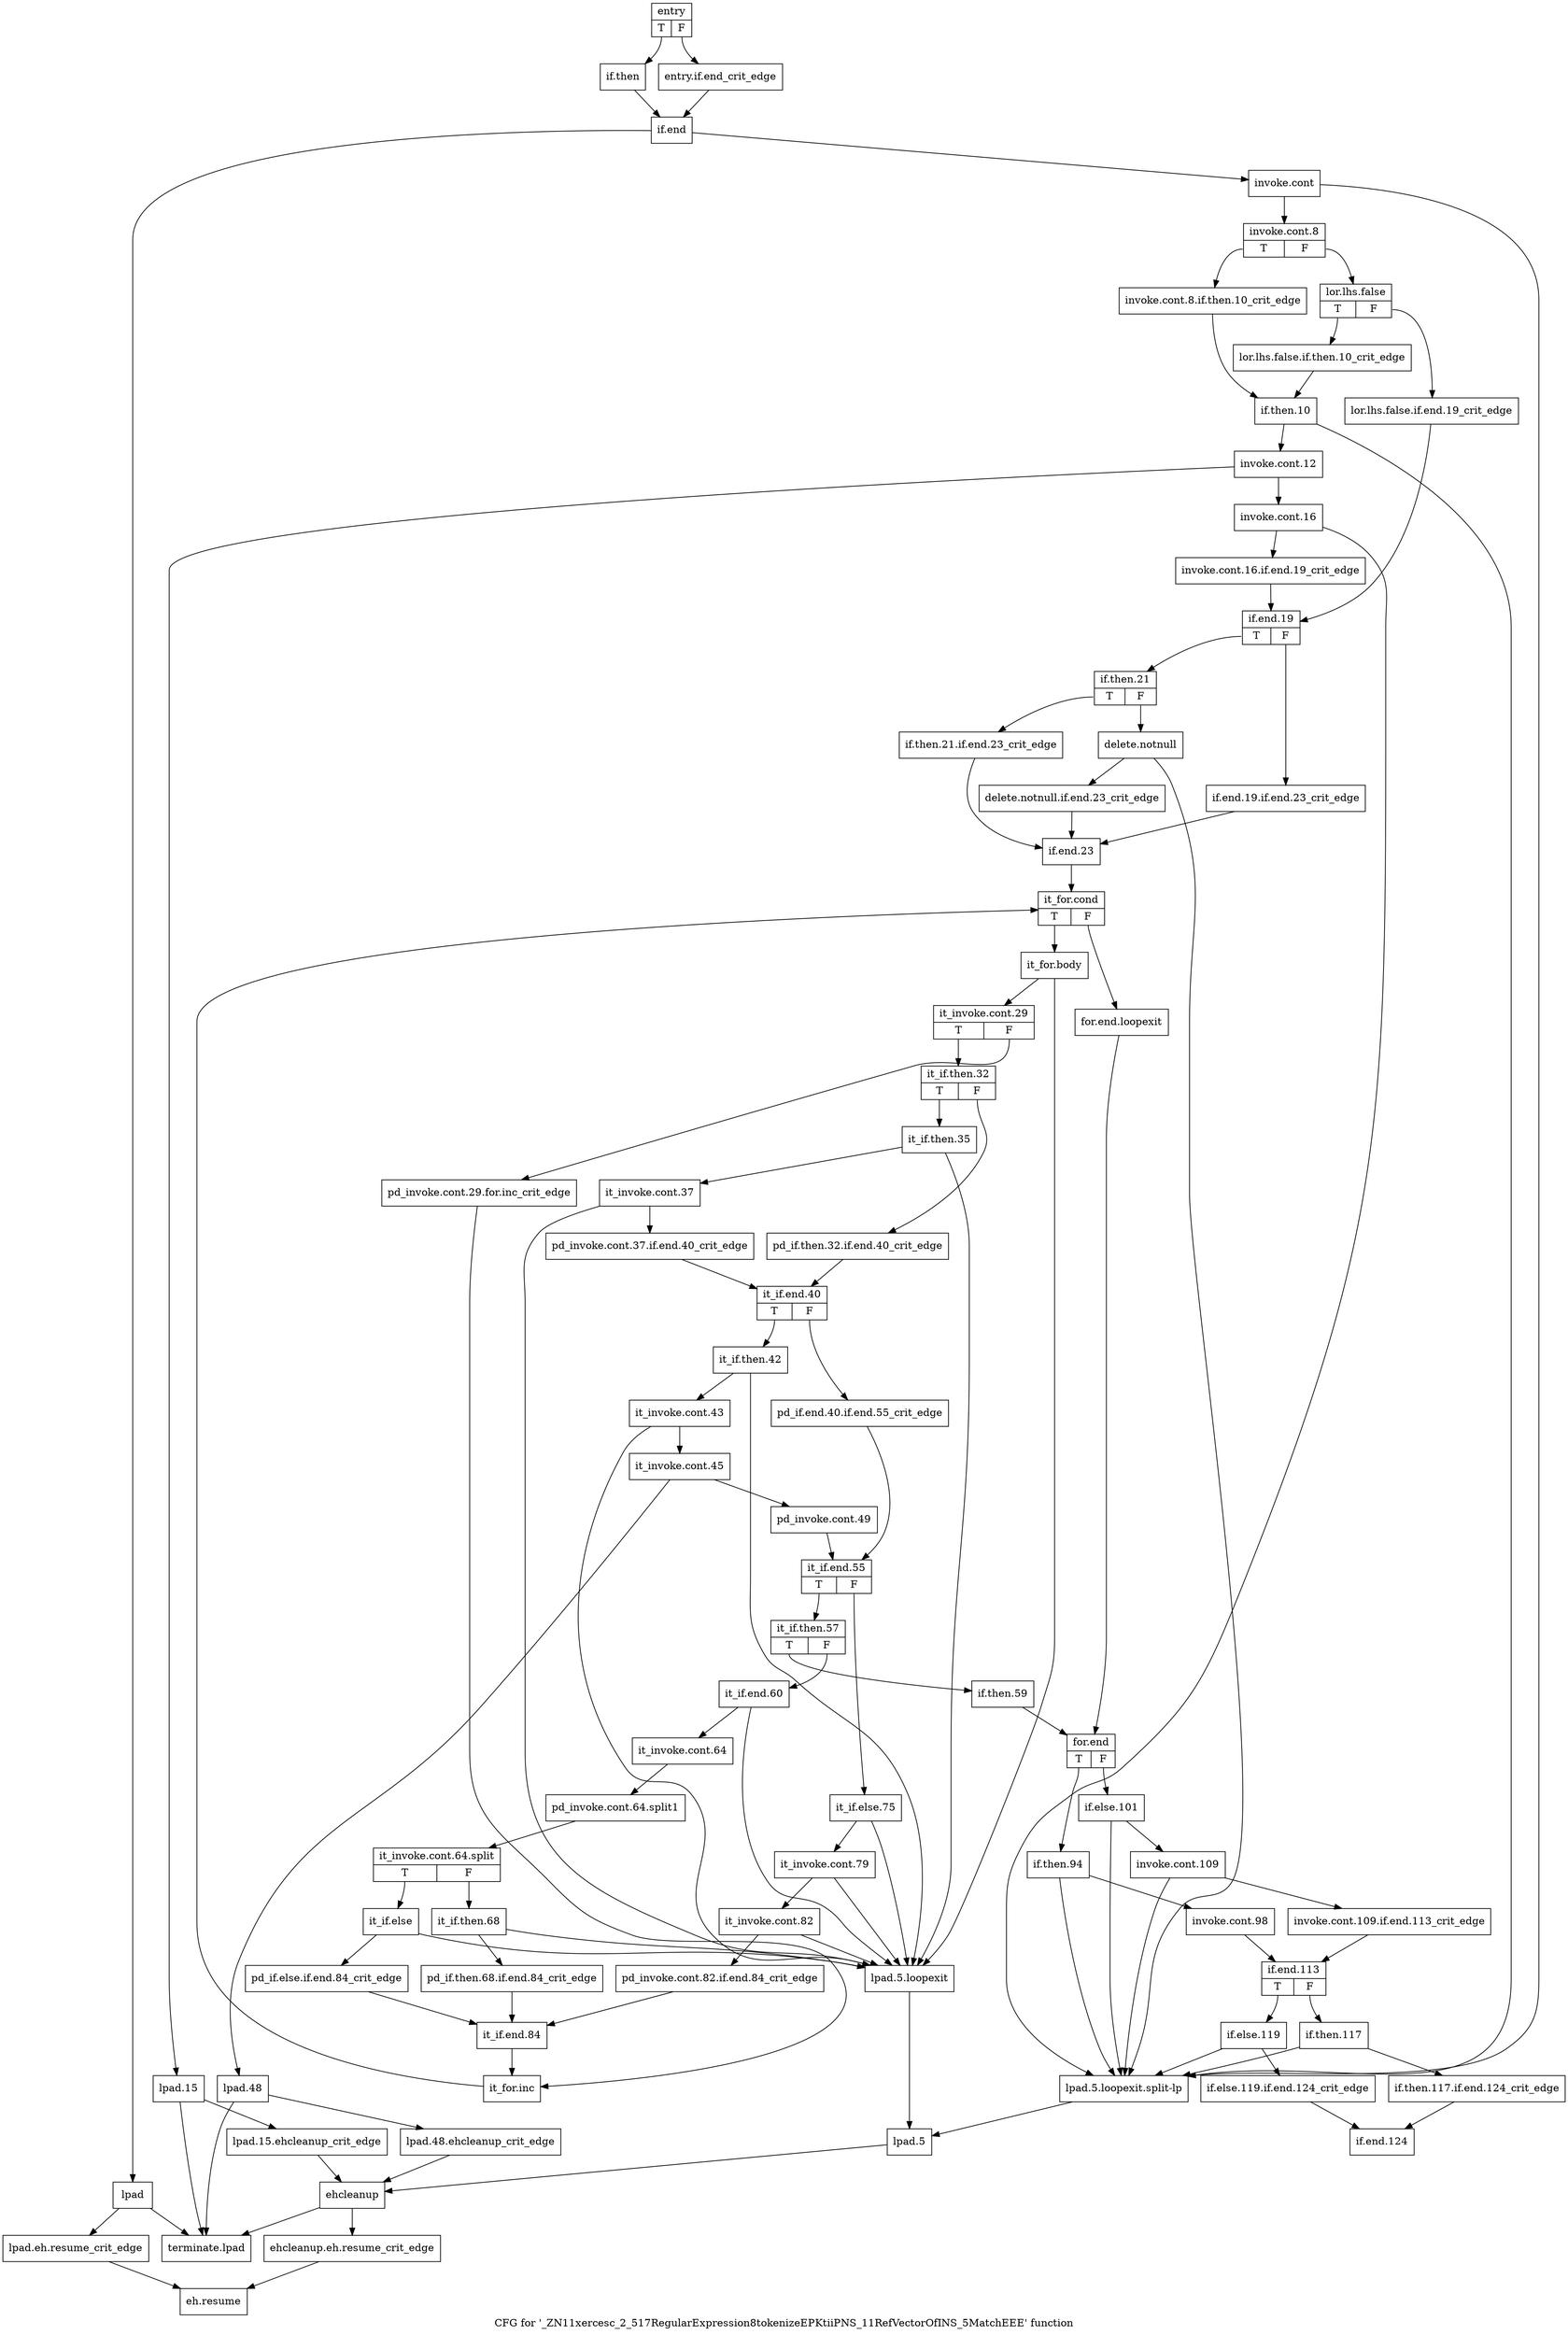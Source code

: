 digraph "CFG for '_ZN11xercesc_2_517RegularExpression8tokenizeEPKtiiPNS_11RefVectorOfINS_5MatchEEE' function" {
	label="CFG for '_ZN11xercesc_2_517RegularExpression8tokenizeEPKtiiPNS_11RefVectorOfINS_5MatchEEE' function";

	Node0x3f7f990 [shape=record,label="{entry|{<s0>T|<s1>F}}"];
	Node0x3f7f990:s0 -> Node0x3f7fa30;
	Node0x3f7f990:s1 -> Node0x3f7f9e0;
	Node0x3f7f9e0 [shape=record,label="{entry.if.end_crit_edge}"];
	Node0x3f7f9e0 -> Node0x3f7fa80;
	Node0x3f7fa30 [shape=record,label="{if.then}"];
	Node0x3f7fa30 -> Node0x3f7fa80;
	Node0x3f7fa80 [shape=record,label="{if.end}"];
	Node0x3f7fa80 -> Node0x3f7fad0;
	Node0x3f7fa80 -> Node0x3f7fdf0;
	Node0x3f7fad0 [shape=record,label="{invoke.cont}"];
	Node0x3f7fad0 -> Node0x3f7fb20;
	Node0x3f7fad0 -> Node0x3f7fee0;
	Node0x3f7fb20 [shape=record,label="{invoke.cont.8|{<s0>T|<s1>F}}"];
	Node0x3f7fb20:s0 -> Node0x3f7fb70;
	Node0x3f7fb20:s1 -> Node0x3f7fbc0;
	Node0x3f7fb70 [shape=record,label="{invoke.cont.8.if.then.10_crit_edge}"];
	Node0x3f7fb70 -> Node0x3f7fcb0;
	Node0x3f7fbc0 [shape=record,label="{lor.lhs.false|{<s0>T|<s1>F}}"];
	Node0x3f7fbc0:s0 -> Node0x3f7fc60;
	Node0x3f7fbc0:s1 -> Node0x3f7fc10;
	Node0x3f7fc10 [shape=record,label="{lor.lhs.false.if.end.19_crit_edge}"];
	Node0x3f7fc10 -> Node0x3f80020;
	Node0x3f7fc60 [shape=record,label="{lor.lhs.false.if.then.10_crit_edge}"];
	Node0x3f7fc60 -> Node0x3f7fcb0;
	Node0x3f7fcb0 [shape=record,label="{if.then.10}"];
	Node0x3f7fcb0 -> Node0x3f7fd00;
	Node0x3f7fcb0 -> Node0x3f7fee0;
	Node0x3f7fd00 [shape=record,label="{invoke.cont.12}"];
	Node0x3f7fd00 -> Node0x3f7fd50;
	Node0x3f7fd00 -> Node0x3f7ff80;
	Node0x3f7fd50 [shape=record,label="{invoke.cont.16}"];
	Node0x3f7fd50 -> Node0x3f7fda0;
	Node0x3f7fd50 -> Node0x3f7fee0;
	Node0x3f7fda0 [shape=record,label="{invoke.cont.16.if.end.19_crit_edge}"];
	Node0x3f7fda0 -> Node0x3f80020;
	Node0x3f7fdf0 [shape=record,label="{lpad}"];
	Node0x3f7fdf0 -> Node0x3f7fe40;
	Node0x3f7fdf0 -> Node0x3f81150;
	Node0x3f7fe40 [shape=record,label="{lpad.eh.resume_crit_edge}"];
	Node0x3f7fe40 -> Node0x3f81100;
	Node0x3f7fe90 [shape=record,label="{lpad.5.loopexit}"];
	Node0x3f7fe90 -> Node0x3f7ff30;
	Node0x3f7fee0 [shape=record,label="{lpad.5.loopexit.split-lp}"];
	Node0x3f7fee0 -> Node0x3f7ff30;
	Node0x3f7ff30 [shape=record,label="{lpad.5}"];
	Node0x3f7ff30 -> Node0x3f81060;
	Node0x3f7ff80 [shape=record,label="{lpad.15}"];
	Node0x3f7ff80 -> Node0x3f7ffd0;
	Node0x3f7ff80 -> Node0x3f81150;
	Node0x3f7ffd0 [shape=record,label="{lpad.15.ehcleanup_crit_edge}"];
	Node0x3f7ffd0 -> Node0x3f81060;
	Node0x3f80020 [shape=record,label="{if.end.19|{<s0>T|<s1>F}}"];
	Node0x3f80020:s0 -> Node0x3f800c0;
	Node0x3f80020:s1 -> Node0x3f80070;
	Node0x3f80070 [shape=record,label="{if.end.19.if.end.23_crit_edge}"];
	Node0x3f80070 -> Node0x3f80200;
	Node0x3f800c0 [shape=record,label="{if.then.21|{<s0>T|<s1>F}}"];
	Node0x3f800c0:s0 -> Node0x3f80110;
	Node0x3f800c0:s1 -> Node0x3f80160;
	Node0x3f80110 [shape=record,label="{if.then.21.if.end.23_crit_edge}"];
	Node0x3f80110 -> Node0x3f80200;
	Node0x3f80160 [shape=record,label="{delete.notnull}"];
	Node0x3f80160 -> Node0x3f801b0;
	Node0x3f80160 -> Node0x3f7fee0;
	Node0x3f801b0 [shape=record,label="{delete.notnull.if.end.23_crit_edge}"];
	Node0x3f801b0 -> Node0x3f80200;
	Node0x3f80200 [shape=record,label="{if.end.23}"];
	Node0x3f80200 -> Node0x3f80250;
	Node0x3f80250 [shape=record,label="{it_for.cond|{<s0>T|<s1>F}}"];
	Node0x3f80250:s0 -> Node0x3f802a0;
	Node0x3f80250:s1 -> Node0x3f80c50;
	Node0x3f802a0 [shape=record,label="{it_for.body}"];
	Node0x3f802a0 -> Node0x3f802f0;
	Node0x3f802a0 -> Node0x3f7fe90;
	Node0x3f802f0 [shape=record,label="{it_invoke.cont.29|{<s0>T|<s1>F}}"];
	Node0x3f802f0:s0 -> Node0x3f80390;
	Node0x3f802f0:s1 -> Node0x3f80340;
	Node0x3f80340 [shape=record,label="{pd_invoke.cont.29.for.inc_crit_edge}"];
	Node0x3f80340 -> Node0x3f80c00;
	Node0x3f80390 [shape=record,label="{it_if.then.32|{<s0>T|<s1>F}}"];
	Node0x3f80390:s0 -> Node0x3f80430;
	Node0x3f80390:s1 -> Node0x3f803e0;
	Node0x3f803e0 [shape=record,label="{pd_if.then.32.if.end.40_crit_edge}"];
	Node0x3f803e0 -> Node0x3f80520;
	Node0x3f80430 [shape=record,label="{it_if.then.35}"];
	Node0x3f80430 -> Node0x3f80480;
	Node0x3f80430 -> Node0x3f7fe90;
	Node0x3f80480 [shape=record,label="{it_invoke.cont.37}"];
	Node0x3f80480 -> Node0x3f804d0;
	Node0x3f80480 -> Node0x3f7fe90;
	Node0x3f804d0 [shape=record,label="{pd_invoke.cont.37.if.end.40_crit_edge}"];
	Node0x3f804d0 -> Node0x3f80520;
	Node0x3f80520 [shape=record,label="{it_if.end.40|{<s0>T|<s1>F}}"];
	Node0x3f80520:s0 -> Node0x3f805c0;
	Node0x3f80520:s1 -> Node0x3f80570;
	Node0x3f80570 [shape=record,label="{pd_if.end.40.if.end.55_crit_edge}"];
	Node0x3f80570 -> Node0x3f807a0;
	Node0x3f805c0 [shape=record,label="{it_if.then.42}"];
	Node0x3f805c0 -> Node0x3f80610;
	Node0x3f805c0 -> Node0x3f7fe90;
	Node0x3f80610 [shape=record,label="{it_invoke.cont.43}"];
	Node0x3f80610 -> Node0x3f80660;
	Node0x3f80610 -> Node0x3f7fe90;
	Node0x3f80660 [shape=record,label="{it_invoke.cont.45}"];
	Node0x3f80660 -> Node0x3f806b0;
	Node0x3f80660 -> Node0x3f80700;
	Node0x3f806b0 [shape=record,label="{pd_invoke.cont.49}"];
	Node0x3f806b0 -> Node0x3f807a0;
	Node0x3f80700 [shape=record,label="{lpad.48}"];
	Node0x3f80700 -> Node0x3f80750;
	Node0x3f80700 -> Node0x3f81150;
	Node0x3f80750 [shape=record,label="{lpad.48.ehcleanup_crit_edge}"];
	Node0x3f80750 -> Node0x3f81060;
	Node0x3f807a0 [shape=record,label="{it_if.end.55|{<s0>T|<s1>F}}"];
	Node0x3f807a0:s0 -> Node0x3f807f0;
	Node0x3f807a0:s1 -> Node0x3f80a70;
	Node0x3f807f0 [shape=record,label="{it_if.then.57|{<s0>T|<s1>F}}"];
	Node0x3f807f0:s0 -> Node0x3f80840;
	Node0x3f807f0:s1 -> Node0x3f80890;
	Node0x3f80840 [shape=record,label="{if.then.59}"];
	Node0x3f80840 -> Node0x3f80ca0;
	Node0x3f80890 [shape=record,label="{it_if.end.60}"];
	Node0x3f80890 -> Node0x3f808e0;
	Node0x3f80890 -> Node0x3f7fe90;
	Node0x3f808e0 [shape=record,label="{it_invoke.cont.64}"];
	Node0x3f808e0 -> Node0xad73890;
	Node0xad73890 [shape=record,label="{pd_invoke.cont.64.split1}"];
	Node0xad73890 -> Node0xad73800;
	Node0xad73800 [shape=record,label="{it_invoke.cont.64.split|{<s0>T|<s1>F}}"];
	Node0xad73800:s0 -> Node0x3f809d0;
	Node0xad73800:s1 -> Node0x3f80930;
	Node0x3f80930 [shape=record,label="{it_if.then.68}"];
	Node0x3f80930 -> Node0x3f80980;
	Node0x3f80930 -> Node0x3f7fe90;
	Node0x3f80980 [shape=record,label="{pd_if.then.68.if.end.84_crit_edge}"];
	Node0x3f80980 -> Node0x3f80bb0;
	Node0x3f809d0 [shape=record,label="{it_if.else}"];
	Node0x3f809d0 -> Node0x3f80a20;
	Node0x3f809d0 -> Node0x3f7fe90;
	Node0x3f80a20 [shape=record,label="{pd_if.else.if.end.84_crit_edge}"];
	Node0x3f80a20 -> Node0x3f80bb0;
	Node0x3f80a70 [shape=record,label="{it_if.else.75}"];
	Node0x3f80a70 -> Node0x3f80ac0;
	Node0x3f80a70 -> Node0x3f7fe90;
	Node0x3f80ac0 [shape=record,label="{it_invoke.cont.79}"];
	Node0x3f80ac0 -> Node0x3f80b10;
	Node0x3f80ac0 -> Node0x3f7fe90;
	Node0x3f80b10 [shape=record,label="{it_invoke.cont.82}"];
	Node0x3f80b10 -> Node0x3f80b60;
	Node0x3f80b10 -> Node0x3f7fe90;
	Node0x3f80b60 [shape=record,label="{pd_invoke.cont.82.if.end.84_crit_edge}"];
	Node0x3f80b60 -> Node0x3f80bb0;
	Node0x3f80bb0 [shape=record,label="{it_if.end.84}"];
	Node0x3f80bb0 -> Node0x3f80c00;
	Node0x3f80c00 [shape=record,label="{it_for.inc}"];
	Node0x3f80c00 -> Node0x3f80250;
	Node0x3f80c50 [shape=record,label="{for.end.loopexit}"];
	Node0x3f80c50 -> Node0x3f80ca0;
	Node0x3f80ca0 [shape=record,label="{for.end|{<s0>T|<s1>F}}"];
	Node0x3f80ca0:s0 -> Node0x3f80cf0;
	Node0x3f80ca0:s1 -> Node0x3f80d90;
	Node0x3f80cf0 [shape=record,label="{if.then.94}"];
	Node0x3f80cf0 -> Node0x3f80d40;
	Node0x3f80cf0 -> Node0x3f7fee0;
	Node0x3f80d40 [shape=record,label="{invoke.cont.98}"];
	Node0x3f80d40 -> Node0x3f80e80;
	Node0x3f80d90 [shape=record,label="{if.else.101}"];
	Node0x3f80d90 -> Node0x3f80de0;
	Node0x3f80d90 -> Node0x3f7fee0;
	Node0x3f80de0 [shape=record,label="{invoke.cont.109}"];
	Node0x3f80de0 -> Node0x3f80e30;
	Node0x3f80de0 -> Node0x3f7fee0;
	Node0x3f80e30 [shape=record,label="{invoke.cont.109.if.end.113_crit_edge}"];
	Node0x3f80e30 -> Node0x3f80e80;
	Node0x3f80e80 [shape=record,label="{if.end.113|{<s0>T|<s1>F}}"];
	Node0x3f80e80:s0 -> Node0x3f80f70;
	Node0x3f80e80:s1 -> Node0x3f80ed0;
	Node0x3f80ed0 [shape=record,label="{if.then.117}"];
	Node0x3f80ed0 -> Node0x3f80f20;
	Node0x3f80ed0 -> Node0x3f7fee0;
	Node0x3f80f20 [shape=record,label="{if.then.117.if.end.124_crit_edge}"];
	Node0x3f80f20 -> Node0x3f81010;
	Node0x3f80f70 [shape=record,label="{if.else.119}"];
	Node0x3f80f70 -> Node0x3f80fc0;
	Node0x3f80f70 -> Node0x3f7fee0;
	Node0x3f80fc0 [shape=record,label="{if.else.119.if.end.124_crit_edge}"];
	Node0x3f80fc0 -> Node0x3f81010;
	Node0x3f81010 [shape=record,label="{if.end.124}"];
	Node0x3f81060 [shape=record,label="{ehcleanup}"];
	Node0x3f81060 -> Node0x3f810b0;
	Node0x3f81060 -> Node0x3f81150;
	Node0x3f810b0 [shape=record,label="{ehcleanup.eh.resume_crit_edge}"];
	Node0x3f810b0 -> Node0x3f81100;
	Node0x3f81100 [shape=record,label="{eh.resume}"];
	Node0x3f81150 [shape=record,label="{terminate.lpad}"];
}
